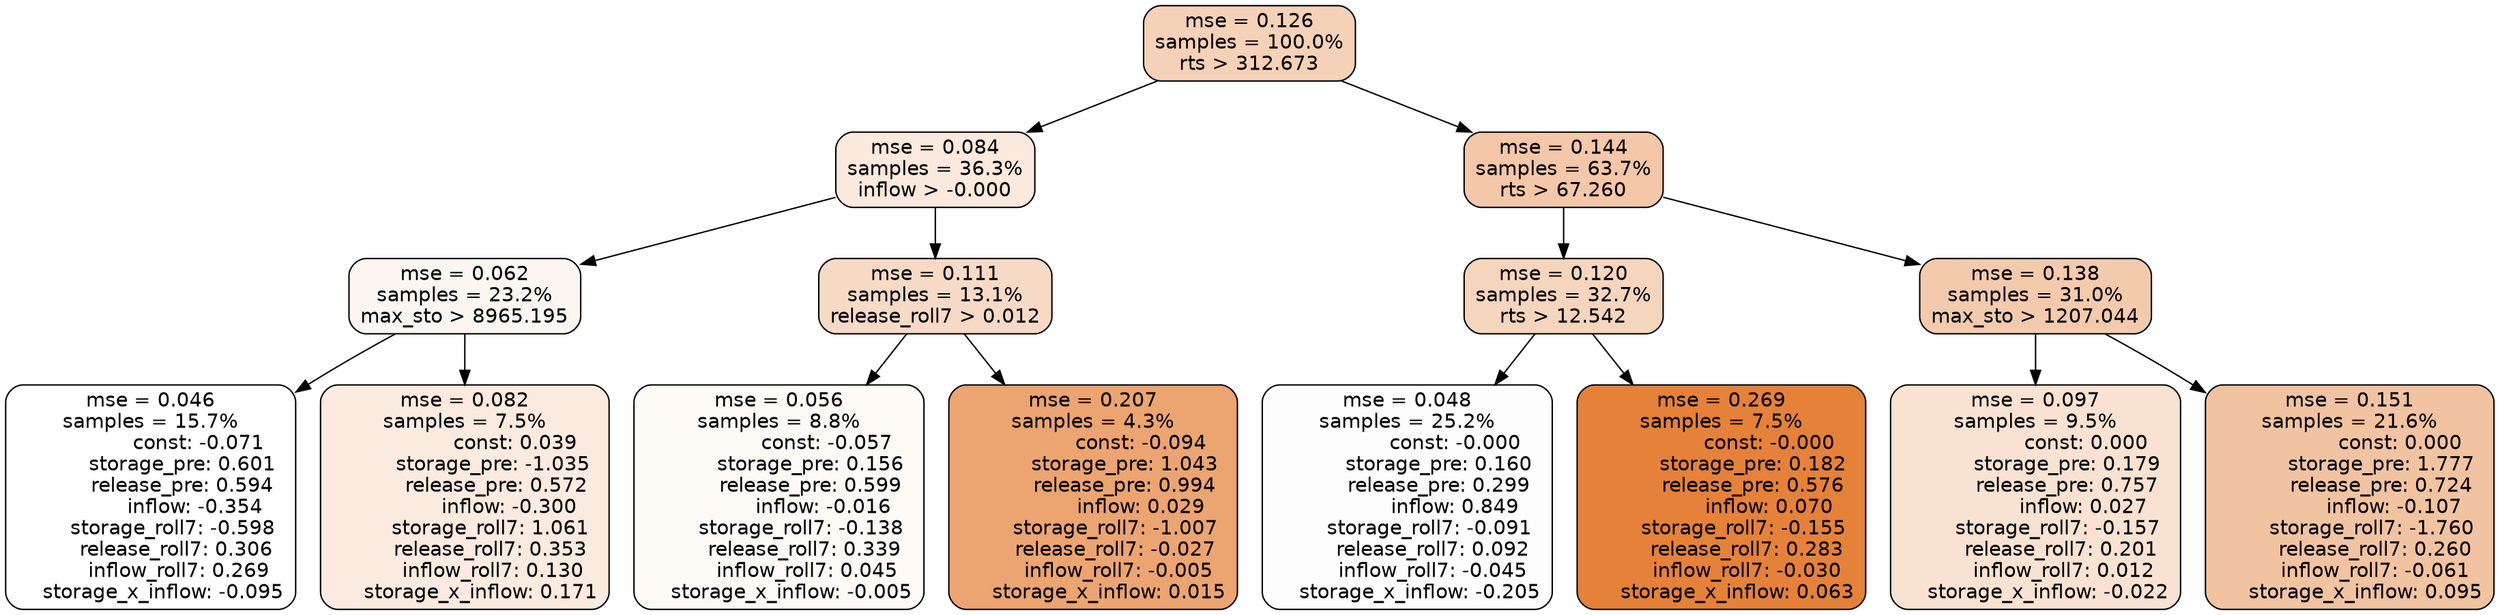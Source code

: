 digraph tree {
node [shape=rectangle, style="filled, rounded", color="black", fontname=helvetica] ;
edge [fontname=helvetica] ;
	"0" [label="mse = 0.126
samples = 100.0%
rts > 312.673", fillcolor="#f5d1b8"]
	"8" [label="mse = 0.084
samples = 36.3%
inflow > -0.000", fillcolor="#fae9dc"]
	"1" [label="mse = 0.144
samples = 63.7%
rts > 67.260", fillcolor="#f3c7a8"]
	"9" [label="mse = 0.062
samples = 23.2%
max_sto > 8965.195", fillcolor="#fdf5f0"]
	"12" [label="mse = 0.111
samples = 13.1%
release_roll7 > 0.012", fillcolor="#f7dac5"]
	"2" [label="mse = 0.120
samples = 32.7%
rts > 12.542", fillcolor="#f6d5bd"]
	"5" [label="mse = 0.138
samples = 31.0%
max_sto > 1207.044", fillcolor="#f4caad"]
	"10" [label="mse = 0.046
samples = 15.7%
               const: -0.071
          storage_pre: 0.601
          release_pre: 0.594
              inflow: -0.354
       storage_roll7: -0.598
        release_roll7: 0.306
         inflow_roll7: 0.269
    storage_x_inflow: -0.095", fillcolor="#ffffff"]
	"11" [label="mse = 0.082
samples = 7.5%
                const: 0.039
         storage_pre: -1.035
          release_pre: 0.572
              inflow: -0.300
        storage_roll7: 1.061
        release_roll7: 0.353
         inflow_roll7: 0.130
     storage_x_inflow: 0.171", fillcolor="#faeadf"]
	"13" [label="mse = 0.056
samples = 8.8%
               const: -0.057
          storage_pre: 0.156
          release_pre: 0.599
              inflow: -0.016
       storage_roll7: -0.138
        release_roll7: 0.339
         inflow_roll7: 0.045
    storage_x_inflow: -0.005", fillcolor="#fdf9f5"]
	"14" [label="mse = 0.207
samples = 4.3%
               const: -0.094
          storage_pre: 1.043
          release_pre: 0.994
               inflow: 0.029
       storage_roll7: -1.007
       release_roll7: -0.027
        inflow_roll7: -0.005
     storage_x_inflow: 0.015", fillcolor="#eca470"]
	"3" [label="mse = 0.048
samples = 25.2%
               const: -0.000
          storage_pre: 0.160
          release_pre: 0.299
               inflow: 0.849
       storage_roll7: -0.091
        release_roll7: 0.092
        inflow_roll7: -0.045
    storage_x_inflow: -0.205", fillcolor="#fefdfd"]
	"4" [label="mse = 0.269
samples = 7.5%
               const: -0.000
          storage_pre: 0.182
          release_pre: 0.576
               inflow: 0.070
       storage_roll7: -0.155
        release_roll7: 0.283
        inflow_roll7: -0.030
     storage_x_inflow: 0.063", fillcolor="#e58139"]
	"7" [label="mse = 0.097
samples = 9.5%
                const: 0.000
          storage_pre: 0.179
          release_pre: 0.757
               inflow: 0.027
       storage_roll7: -0.157
        release_roll7: 0.201
         inflow_roll7: 0.012
    storage_x_inflow: -0.022", fillcolor="#f9e2d1"]
	"6" [label="mse = 0.151
samples = 21.6%
                const: 0.000
          storage_pre: 1.777
          release_pre: 0.724
              inflow: -0.107
       storage_roll7: -1.760
        release_roll7: 0.260
        inflow_roll7: -0.061
     storage_x_inflow: 0.095", fillcolor="#f2c3a1"]

	"0" -> "1"
	"0" -> "8"
	"8" -> "9"
	"8" -> "12"
	"1" -> "2"
	"1" -> "5"
	"9" -> "10"
	"9" -> "11"
	"12" -> "13"
	"12" -> "14"
	"2" -> "3"
	"2" -> "4"
	"5" -> "6"
	"5" -> "7"
}